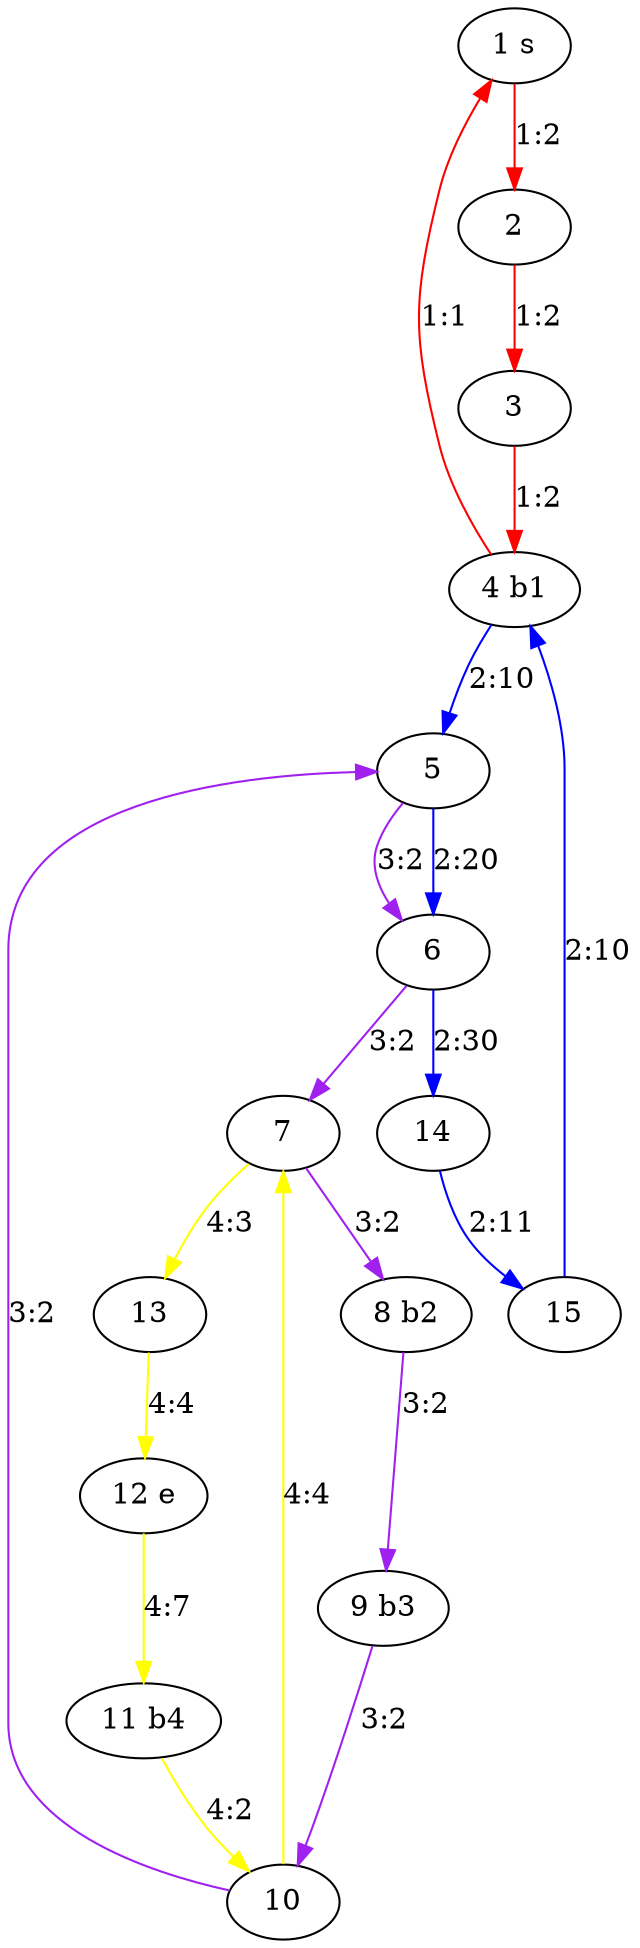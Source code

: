 digraph "instance-10" {
	1 [label="1 s"]
	12 [label="12 e"]
	4 [label="4 b1"]
	8 [label="8 b2"]
	9 [label="9 b3"]
	11 [label="11 b4"]
	2 [label=2]
	1 -> 2 [label="1:2" color=red weight=2]
	3 [label=3]
	2 -> 3 [label="1:2" color=red weight=2]
	3 -> 4 [label="1:2" color=red weight=2]
	4 -> 1 [label="1:1" color=red weight=1]
	15 [label=15]
	15 -> 4 [label="2:10" color=blue weight=10]
	5 [label=5]
	4 -> 5 [label="2:10" color=blue weight=10]
	6 [label=6]
	5 -> 6 [label="2:20" color=blue weight=20]
	14 [label=14]
	6 -> 14 [label="2:30" color=blue weight=30]
	14 -> 15 [label="2:11" color=blue weight=11]
	10 [label=10]
	9 -> 10 [label="3:2" color=purple weight=2]
	10 -> 5 [label="3:2" color=purple weight=2]
	5 -> 6 [label="3:2" color=purple weight=2]
	7 [label=7]
	6 -> 7 [label="3:2" color=purple weight=2]
	7 -> 8 [label="3:2" color=purple weight=2]
	8 -> 9 [label="3:2" color=purple weight=2]
	11 -> 10 [label="4:2" color=yellow weight=2]
	10 -> 7 [label="4:4" color=yellow weight=4]
	13 [label=13]
	7 -> 13 [label="4:3" color=yellow weight=3]
	13 -> 12 [label="4:4" color=yellow weight=4]
	12 -> 11 [label="4:7" color=yellow weight=7]
}
